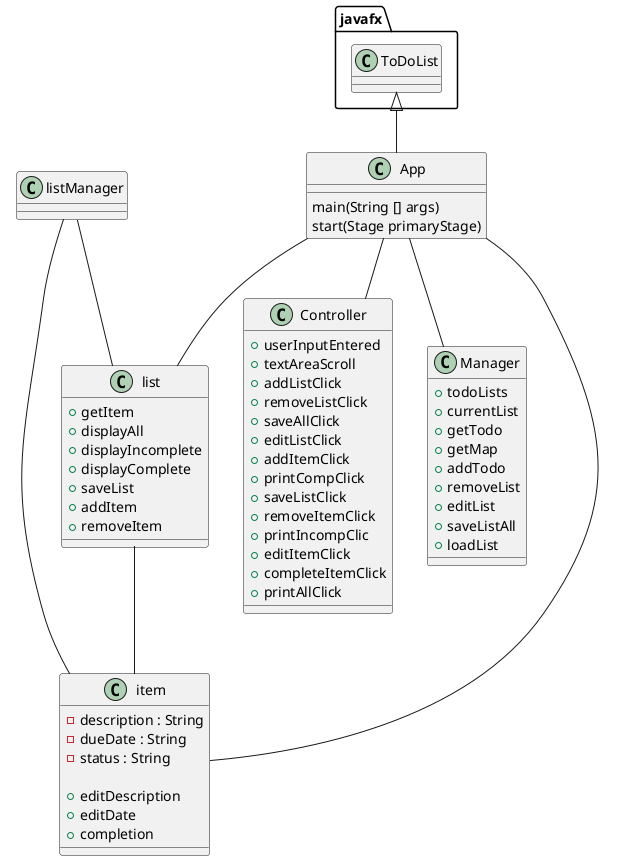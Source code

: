 @startuml
'https://plantuml.com/sequence-diagram


class App
class Controller
class Manager
class list
class item


javafx.ToDoList <|-- App

App -- Controller
App -- Manager
App -- list
App -- item

listManager -- list
listManager -- item

list -- item

class App {
main(String [] args)
start(Stage primaryStage)
}

class Manager {
+todoLists
+currentList
+getTodo
+getMap
+addTodo
+removeList
+editList
+saveListAll
+loadList
}

class list {
+getItem
+displayAll
+displayIncomplete
+displayComplete
+saveList
+addItem
+removeItem
}

class item {
- description : String
- dueDate : String
- status : String

+editDescription
+editDate
+completion
}

class Controller {
+userInputEntered
+textAreaScroll
+addListClick
+removeListClick
+saveAllClick
+editListClick
+addItemClick
+printCompClick
+saveListClick
+removeItemClick
+printIncompClic
+editItemClick
+completeItemClick
+printAllClick
}
@endumlefvdswesvfew3f
